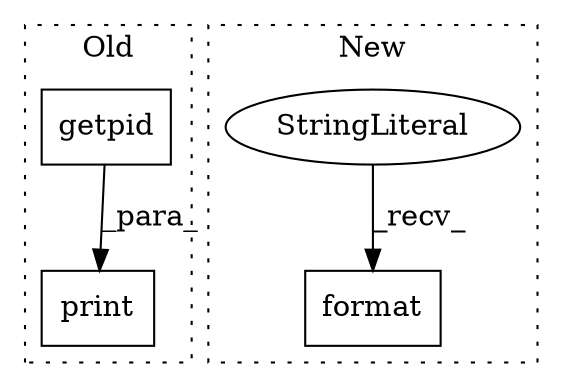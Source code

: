 digraph G {
subgraph cluster0 {
1 [label="getpid" a="32" s="2029" l="8" shape="box"];
4 [label="print" a="32" s="2010,2037" l="6,1" shape="box"];
label = "Old";
style="dotted";
}
subgraph cluster1 {
2 [label="format" a="32" s="3535,3550" l="7,1" shape="box"];
3 [label="StringLiteral" a="45" s="3513" l="21" shape="ellipse"];
label = "New";
style="dotted";
}
1 -> 4 [label="_para_"];
3 -> 2 [label="_recv_"];
}